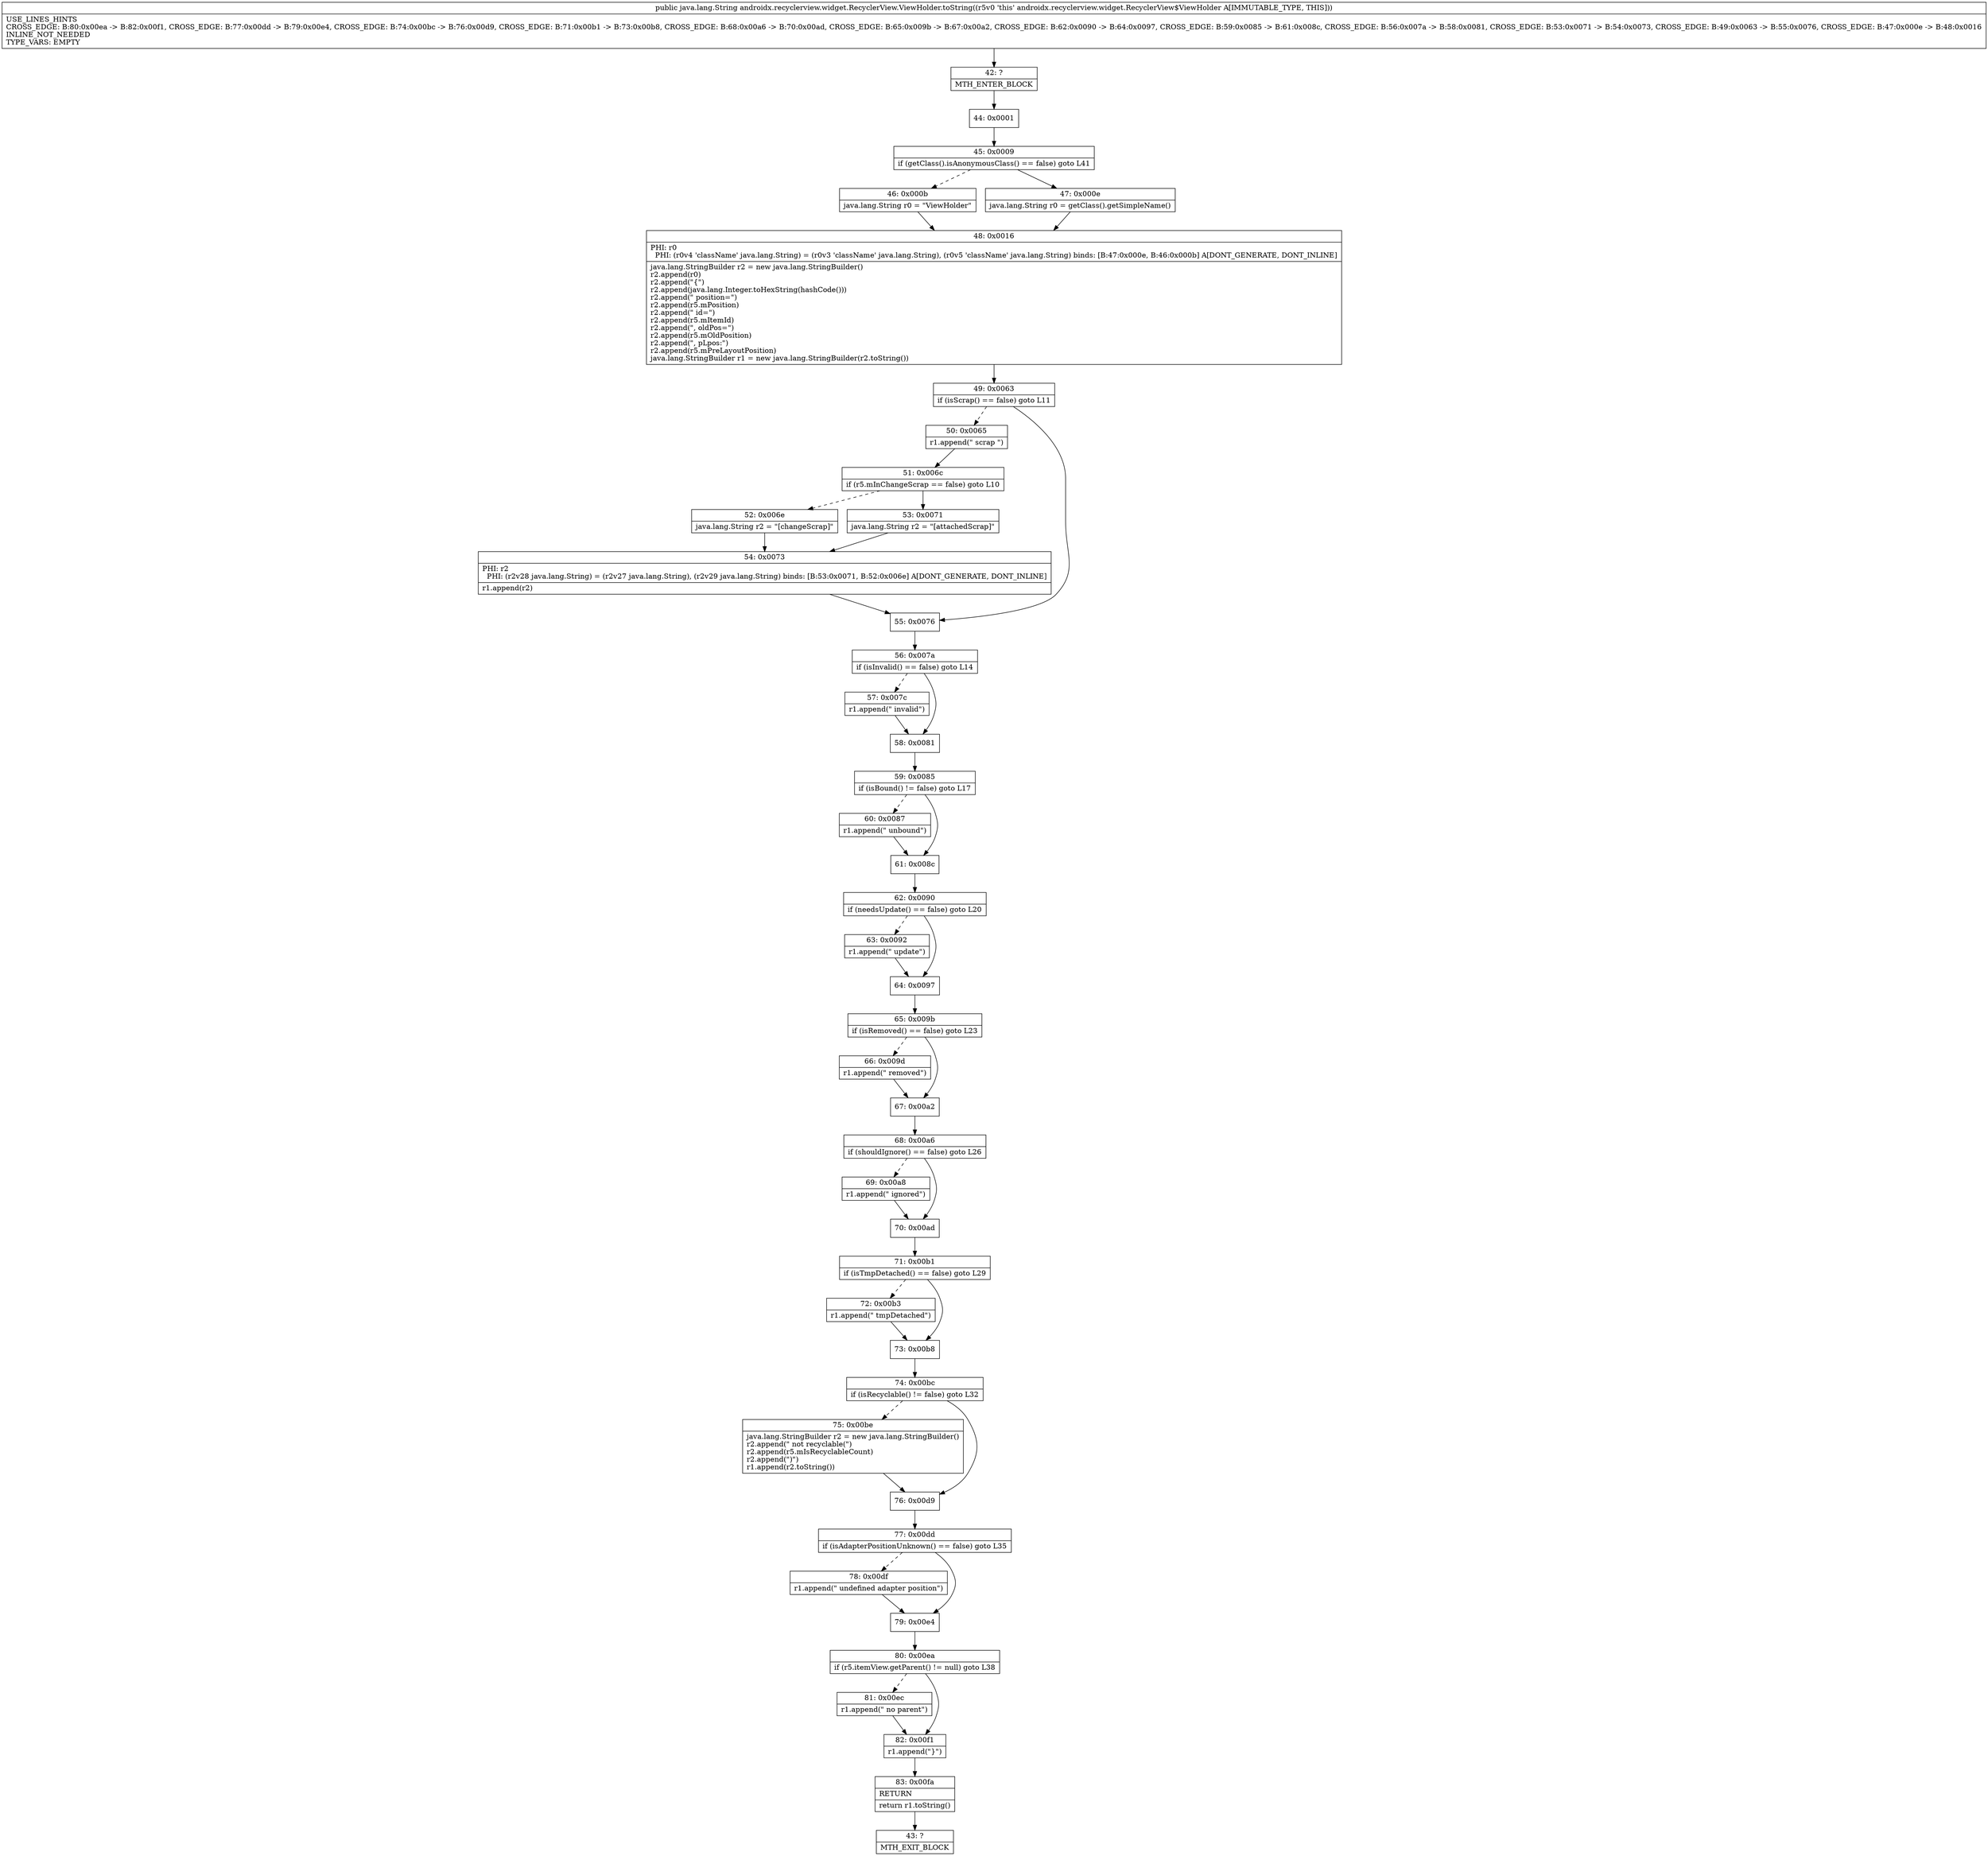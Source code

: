 digraph "CFG forandroidx.recyclerview.widget.RecyclerView.ViewHolder.toString()Ljava\/lang\/String;" {
Node_42 [shape=record,label="{42\:\ ?|MTH_ENTER_BLOCK\l}"];
Node_44 [shape=record,label="{44\:\ 0x0001}"];
Node_45 [shape=record,label="{45\:\ 0x0009|if (getClass().isAnonymousClass() == false) goto L41\l}"];
Node_46 [shape=record,label="{46\:\ 0x000b|java.lang.String r0 = \"ViewHolder\"\l}"];
Node_48 [shape=record,label="{48\:\ 0x0016|PHI: r0 \l  PHI: (r0v4 'className' java.lang.String) = (r0v3 'className' java.lang.String), (r0v5 'className' java.lang.String) binds: [B:47:0x000e, B:46:0x000b] A[DONT_GENERATE, DONT_INLINE]\l|java.lang.StringBuilder r2 = new java.lang.StringBuilder()\lr2.append(r0)\lr2.append(\"\{\")\lr2.append(java.lang.Integer.toHexString(hashCode()))\lr2.append(\" position=\")\lr2.append(r5.mPosition)\lr2.append(\" id=\")\lr2.append(r5.mItemId)\lr2.append(\", oldPos=\")\lr2.append(r5.mOldPosition)\lr2.append(\", pLpos:\")\lr2.append(r5.mPreLayoutPosition)\ljava.lang.StringBuilder r1 = new java.lang.StringBuilder(r2.toString())\l}"];
Node_49 [shape=record,label="{49\:\ 0x0063|if (isScrap() == false) goto L11\l}"];
Node_50 [shape=record,label="{50\:\ 0x0065|r1.append(\" scrap \")\l}"];
Node_51 [shape=record,label="{51\:\ 0x006c|if (r5.mInChangeScrap == false) goto L10\l}"];
Node_52 [shape=record,label="{52\:\ 0x006e|java.lang.String r2 = \"[changeScrap]\"\l}"];
Node_54 [shape=record,label="{54\:\ 0x0073|PHI: r2 \l  PHI: (r2v28 java.lang.String) = (r2v27 java.lang.String), (r2v29 java.lang.String) binds: [B:53:0x0071, B:52:0x006e] A[DONT_GENERATE, DONT_INLINE]\l|r1.append(r2)\l}"];
Node_53 [shape=record,label="{53\:\ 0x0071|java.lang.String r2 = \"[attachedScrap]\"\l}"];
Node_55 [shape=record,label="{55\:\ 0x0076}"];
Node_56 [shape=record,label="{56\:\ 0x007a|if (isInvalid() == false) goto L14\l}"];
Node_57 [shape=record,label="{57\:\ 0x007c|r1.append(\" invalid\")\l}"];
Node_58 [shape=record,label="{58\:\ 0x0081}"];
Node_59 [shape=record,label="{59\:\ 0x0085|if (isBound() != false) goto L17\l}"];
Node_60 [shape=record,label="{60\:\ 0x0087|r1.append(\" unbound\")\l}"];
Node_61 [shape=record,label="{61\:\ 0x008c}"];
Node_62 [shape=record,label="{62\:\ 0x0090|if (needsUpdate() == false) goto L20\l}"];
Node_63 [shape=record,label="{63\:\ 0x0092|r1.append(\" update\")\l}"];
Node_64 [shape=record,label="{64\:\ 0x0097}"];
Node_65 [shape=record,label="{65\:\ 0x009b|if (isRemoved() == false) goto L23\l}"];
Node_66 [shape=record,label="{66\:\ 0x009d|r1.append(\" removed\")\l}"];
Node_67 [shape=record,label="{67\:\ 0x00a2}"];
Node_68 [shape=record,label="{68\:\ 0x00a6|if (shouldIgnore() == false) goto L26\l}"];
Node_69 [shape=record,label="{69\:\ 0x00a8|r1.append(\" ignored\")\l}"];
Node_70 [shape=record,label="{70\:\ 0x00ad}"];
Node_71 [shape=record,label="{71\:\ 0x00b1|if (isTmpDetached() == false) goto L29\l}"];
Node_72 [shape=record,label="{72\:\ 0x00b3|r1.append(\" tmpDetached\")\l}"];
Node_73 [shape=record,label="{73\:\ 0x00b8}"];
Node_74 [shape=record,label="{74\:\ 0x00bc|if (isRecyclable() != false) goto L32\l}"];
Node_75 [shape=record,label="{75\:\ 0x00be|java.lang.StringBuilder r2 = new java.lang.StringBuilder()\lr2.append(\" not recyclable(\")\lr2.append(r5.mIsRecyclableCount)\lr2.append(\")\")\lr1.append(r2.toString())\l}"];
Node_76 [shape=record,label="{76\:\ 0x00d9}"];
Node_77 [shape=record,label="{77\:\ 0x00dd|if (isAdapterPositionUnknown() == false) goto L35\l}"];
Node_78 [shape=record,label="{78\:\ 0x00df|r1.append(\" undefined adapter position\")\l}"];
Node_79 [shape=record,label="{79\:\ 0x00e4}"];
Node_80 [shape=record,label="{80\:\ 0x00ea|if (r5.itemView.getParent() != null) goto L38\l}"];
Node_81 [shape=record,label="{81\:\ 0x00ec|r1.append(\" no parent\")\l}"];
Node_82 [shape=record,label="{82\:\ 0x00f1|r1.append(\"\}\")\l}"];
Node_83 [shape=record,label="{83\:\ 0x00fa|RETURN\l|return r1.toString()\l}"];
Node_43 [shape=record,label="{43\:\ ?|MTH_EXIT_BLOCK\l}"];
Node_47 [shape=record,label="{47\:\ 0x000e|java.lang.String r0 = getClass().getSimpleName()\l}"];
MethodNode[shape=record,label="{public java.lang.String androidx.recyclerview.widget.RecyclerView.ViewHolder.toString((r5v0 'this' androidx.recyclerview.widget.RecyclerView$ViewHolder A[IMMUTABLE_TYPE, THIS]))  | USE_LINES_HINTS\lCROSS_EDGE: B:80:0x00ea \-\> B:82:0x00f1, CROSS_EDGE: B:77:0x00dd \-\> B:79:0x00e4, CROSS_EDGE: B:74:0x00bc \-\> B:76:0x00d9, CROSS_EDGE: B:71:0x00b1 \-\> B:73:0x00b8, CROSS_EDGE: B:68:0x00a6 \-\> B:70:0x00ad, CROSS_EDGE: B:65:0x009b \-\> B:67:0x00a2, CROSS_EDGE: B:62:0x0090 \-\> B:64:0x0097, CROSS_EDGE: B:59:0x0085 \-\> B:61:0x008c, CROSS_EDGE: B:56:0x007a \-\> B:58:0x0081, CROSS_EDGE: B:53:0x0071 \-\> B:54:0x0073, CROSS_EDGE: B:49:0x0063 \-\> B:55:0x0076, CROSS_EDGE: B:47:0x000e \-\> B:48:0x0016\lINLINE_NOT_NEEDED\lTYPE_VARS: EMPTY\l}"];
MethodNode -> Node_42;Node_42 -> Node_44;
Node_44 -> Node_45;
Node_45 -> Node_46[style=dashed];
Node_45 -> Node_47;
Node_46 -> Node_48;
Node_48 -> Node_49;
Node_49 -> Node_50[style=dashed];
Node_49 -> Node_55;
Node_50 -> Node_51;
Node_51 -> Node_52[style=dashed];
Node_51 -> Node_53;
Node_52 -> Node_54;
Node_54 -> Node_55;
Node_53 -> Node_54;
Node_55 -> Node_56;
Node_56 -> Node_57[style=dashed];
Node_56 -> Node_58;
Node_57 -> Node_58;
Node_58 -> Node_59;
Node_59 -> Node_60[style=dashed];
Node_59 -> Node_61;
Node_60 -> Node_61;
Node_61 -> Node_62;
Node_62 -> Node_63[style=dashed];
Node_62 -> Node_64;
Node_63 -> Node_64;
Node_64 -> Node_65;
Node_65 -> Node_66[style=dashed];
Node_65 -> Node_67;
Node_66 -> Node_67;
Node_67 -> Node_68;
Node_68 -> Node_69[style=dashed];
Node_68 -> Node_70;
Node_69 -> Node_70;
Node_70 -> Node_71;
Node_71 -> Node_72[style=dashed];
Node_71 -> Node_73;
Node_72 -> Node_73;
Node_73 -> Node_74;
Node_74 -> Node_75[style=dashed];
Node_74 -> Node_76;
Node_75 -> Node_76;
Node_76 -> Node_77;
Node_77 -> Node_78[style=dashed];
Node_77 -> Node_79;
Node_78 -> Node_79;
Node_79 -> Node_80;
Node_80 -> Node_81[style=dashed];
Node_80 -> Node_82;
Node_81 -> Node_82;
Node_82 -> Node_83;
Node_83 -> Node_43;
Node_47 -> Node_48;
}

